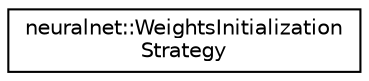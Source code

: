 digraph "Graphical Class Hierarchy"
{
  edge [fontname="Helvetica",fontsize="10",labelfontname="Helvetica",labelfontsize="10"];
  node [fontname="Helvetica",fontsize="10",shape=record];
  rankdir="LR";
  Node0 [label="neuralnet::WeightsInitialization\lStrategy",height=0.2,width=0.4,color="black", fillcolor="white", style="filled",URL="$classneuralnet_1_1WeightsInitializationStrategy.html",tooltip="Weights initialization interface implementing strategy design pattern. "];
}
